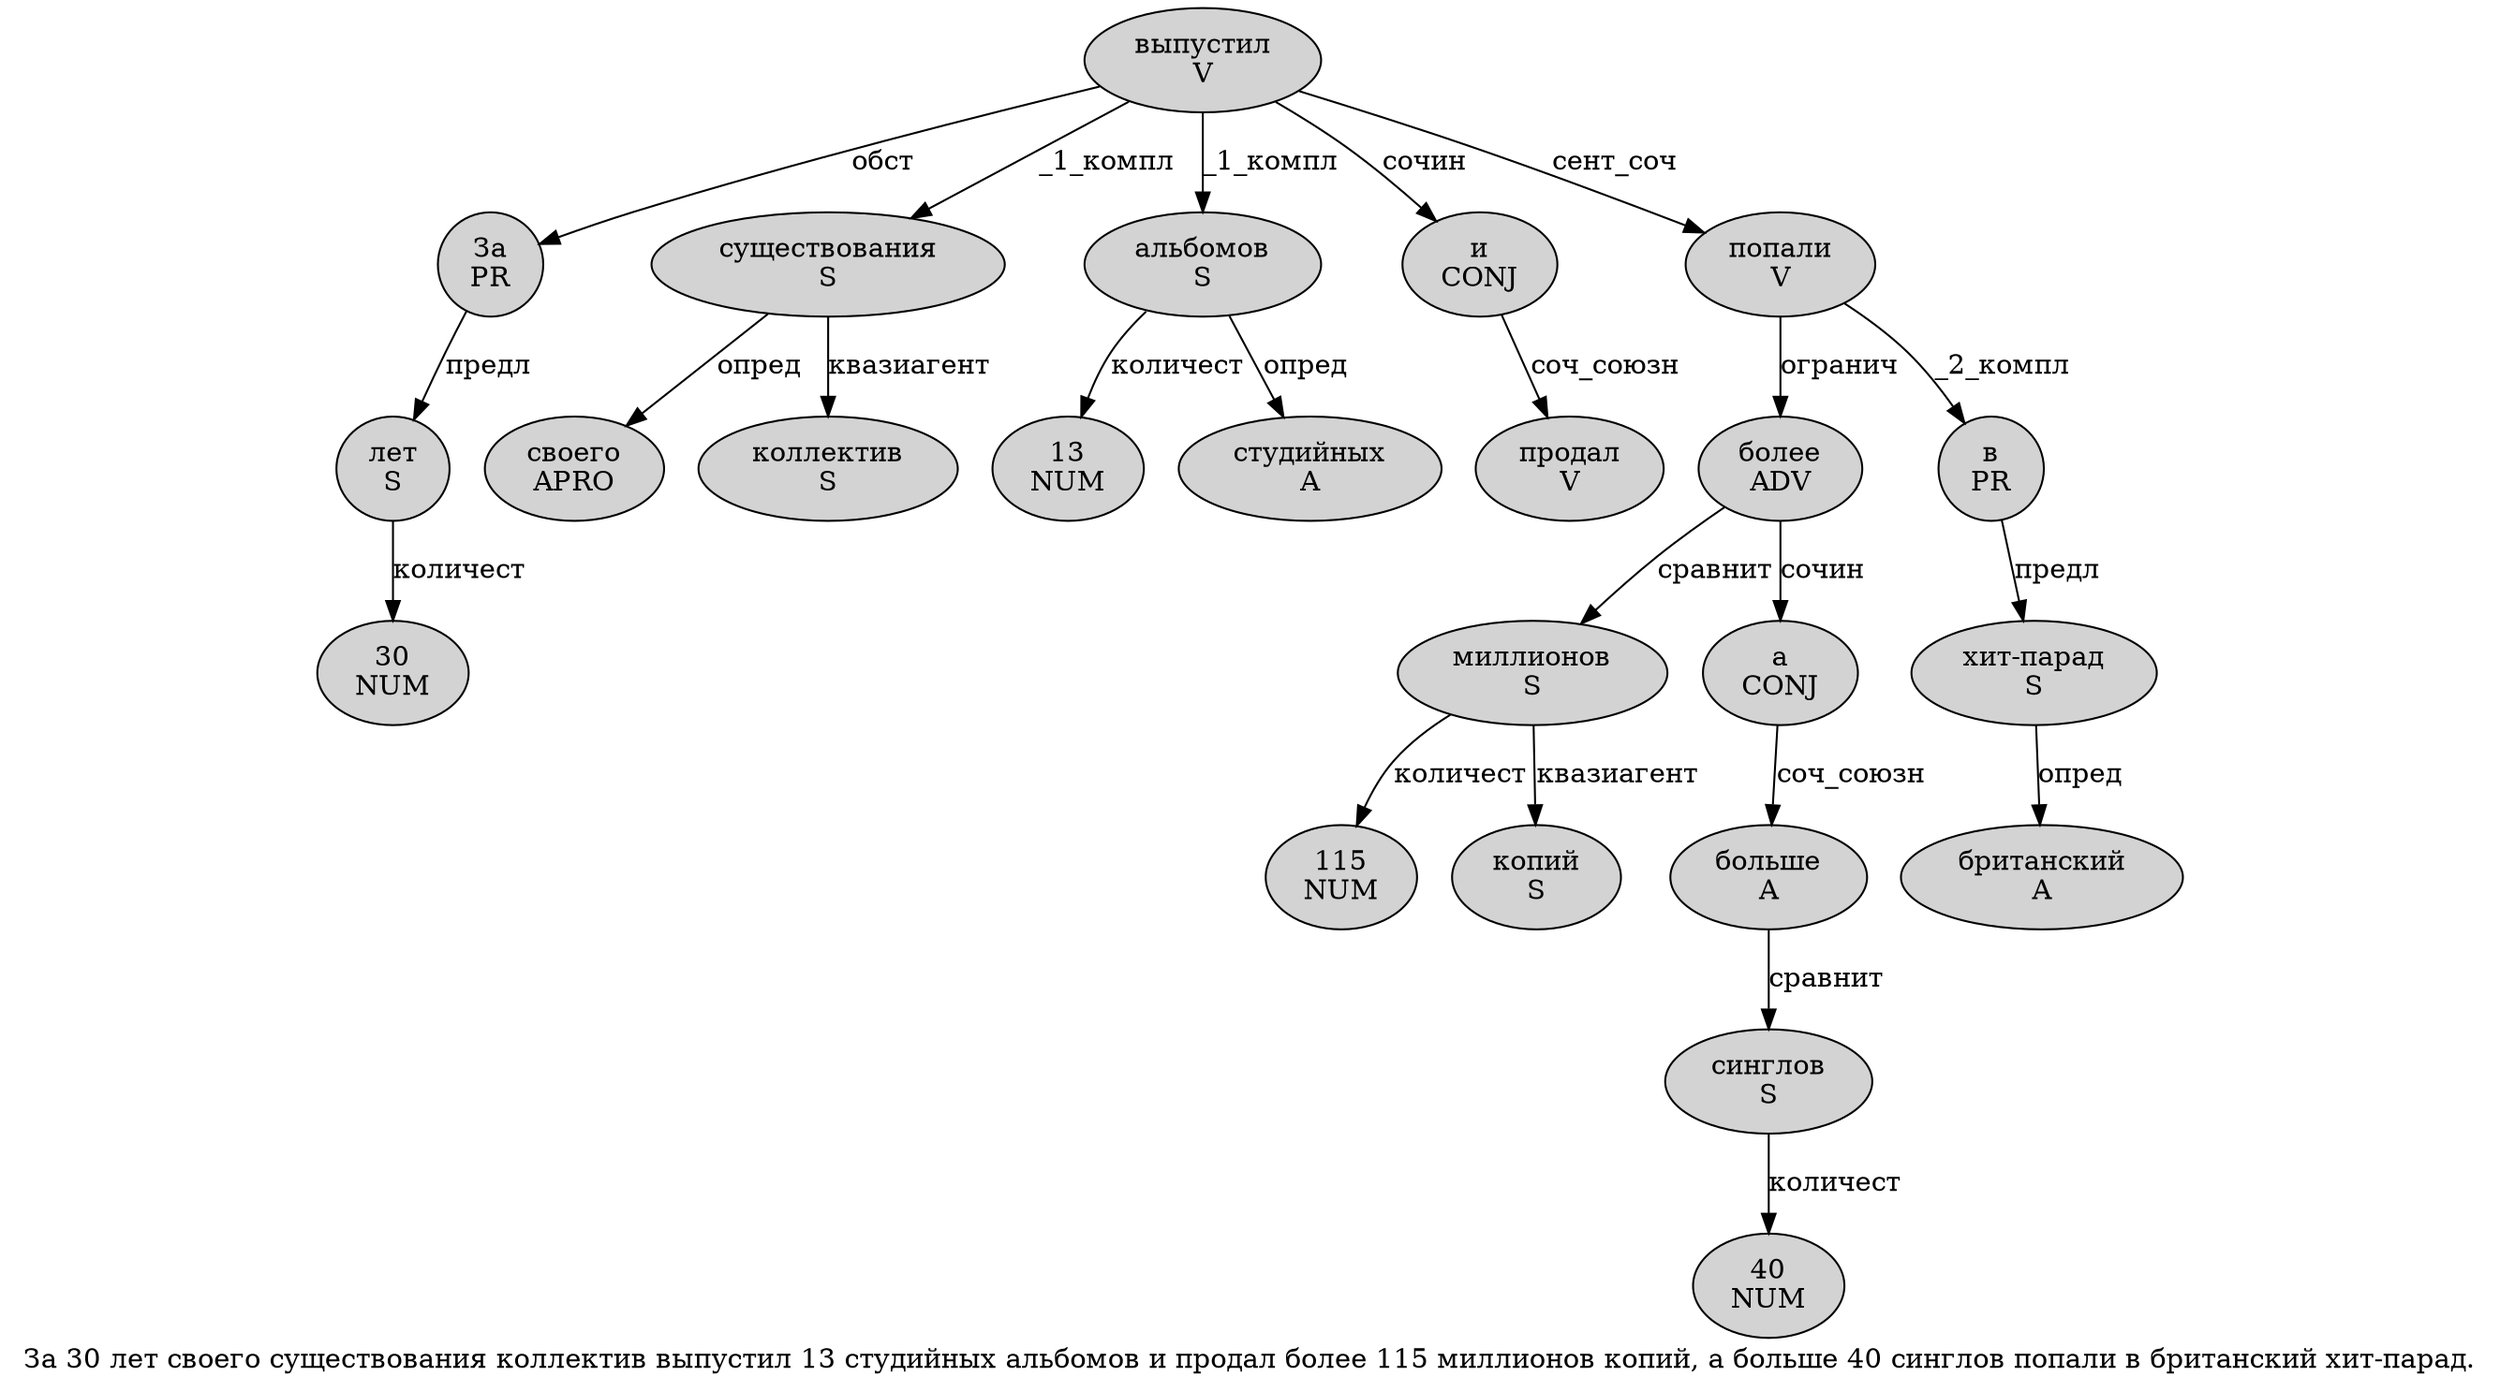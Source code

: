 digraph SENTENCE_268 {
	graph [label="За 30 лет своего существования коллектив выпустил 13 студийных альбомов и продал более 115 миллионов копий, а больше 40 синглов попали в британский хит-парад."]
	node [style=filled]
		0 [label="За
PR" color="" fillcolor=lightgray penwidth=1 shape=ellipse]
		1 [label="30
NUM" color="" fillcolor=lightgray penwidth=1 shape=ellipse]
		2 [label="лет
S" color="" fillcolor=lightgray penwidth=1 shape=ellipse]
		3 [label="своего
APRO" color="" fillcolor=lightgray penwidth=1 shape=ellipse]
		4 [label="существования
S" color="" fillcolor=lightgray penwidth=1 shape=ellipse]
		5 [label="коллектив
S" color="" fillcolor=lightgray penwidth=1 shape=ellipse]
		6 [label="выпустил
V" color="" fillcolor=lightgray penwidth=1 shape=ellipse]
		7 [label="13
NUM" color="" fillcolor=lightgray penwidth=1 shape=ellipse]
		8 [label="студийных
A" color="" fillcolor=lightgray penwidth=1 shape=ellipse]
		9 [label="альбомов
S" color="" fillcolor=lightgray penwidth=1 shape=ellipse]
		10 [label="и
CONJ" color="" fillcolor=lightgray penwidth=1 shape=ellipse]
		11 [label="продал
V" color="" fillcolor=lightgray penwidth=1 shape=ellipse]
		12 [label="более
ADV" color="" fillcolor=lightgray penwidth=1 shape=ellipse]
		13 [label="115
NUM" color="" fillcolor=lightgray penwidth=1 shape=ellipse]
		14 [label="миллионов
S" color="" fillcolor=lightgray penwidth=1 shape=ellipse]
		15 [label="копий
S" color="" fillcolor=lightgray penwidth=1 shape=ellipse]
		17 [label="а
CONJ" color="" fillcolor=lightgray penwidth=1 shape=ellipse]
		18 [label="больше
A" color="" fillcolor=lightgray penwidth=1 shape=ellipse]
		19 [label="40
NUM" color="" fillcolor=lightgray penwidth=1 shape=ellipse]
		20 [label="синглов
S" color="" fillcolor=lightgray penwidth=1 shape=ellipse]
		21 [label="попали
V" color="" fillcolor=lightgray penwidth=1 shape=ellipse]
		22 [label="в
PR" color="" fillcolor=lightgray penwidth=1 shape=ellipse]
		23 [label="британский
A" color="" fillcolor=lightgray penwidth=1 shape=ellipse]
		24 [label="хит-парад
S" color="" fillcolor=lightgray penwidth=1 shape=ellipse]
			20 -> 19 [label="количест"]
			18 -> 20 [label="сравнит"]
			2 -> 1 [label="количест"]
			24 -> 23 [label="опред"]
			10 -> 11 [label="соч_союзн"]
			12 -> 14 [label="сравнит"]
			12 -> 17 [label="сочин"]
			14 -> 13 [label="количест"]
			14 -> 15 [label="квазиагент"]
			6 -> 0 [label="обст"]
			6 -> 4 [label="_1_компл"]
			6 -> 9 [label="_1_компл"]
			6 -> 10 [label="сочин"]
			6 -> 21 [label="сент_соч"]
			9 -> 7 [label="количест"]
			9 -> 8 [label="опред"]
			17 -> 18 [label="соч_союзн"]
			21 -> 12 [label="огранич"]
			21 -> 22 [label="_2_компл"]
			4 -> 3 [label="опред"]
			4 -> 5 [label="квазиагент"]
			22 -> 24 [label="предл"]
			0 -> 2 [label="предл"]
}